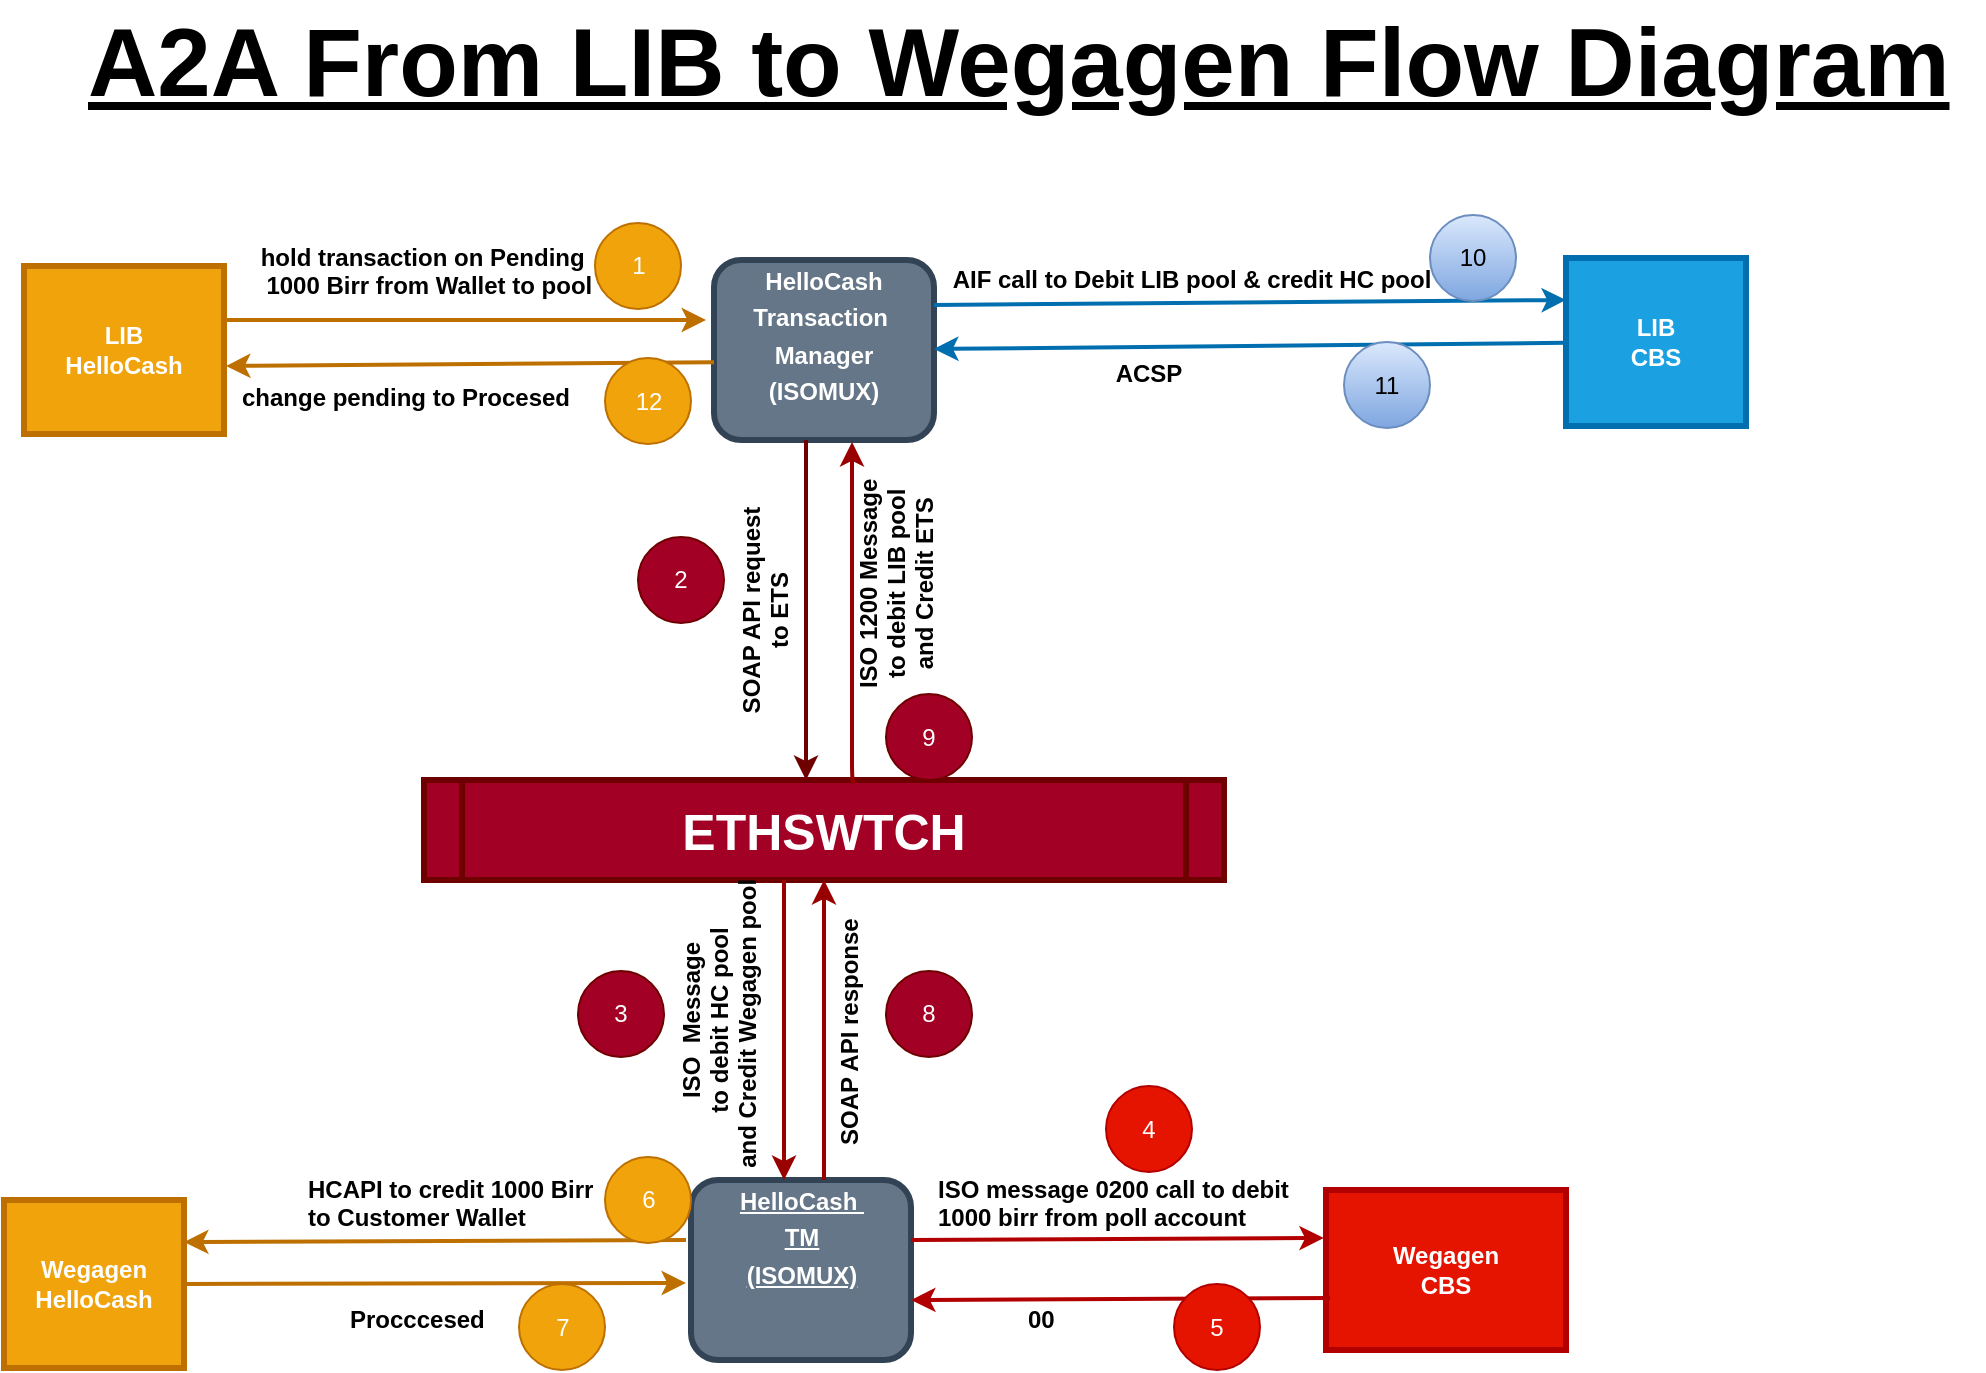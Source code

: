 <mxfile version="12.1.3" type="github" pages="1">
  <diagram name="Page-1" id="c7558073-3199-34d8-9f00-42111426c3f3">
    <mxGraphModel dx="1613" dy="431" grid="1" gridSize="10" guides="1" tooltips="1" connect="1" arrows="1" fold="1" page="1" pageScale="1" pageWidth="826" pageHeight="1169" background="#ffffff" math="0" shadow="0">
      <root>
        <mxCell id="0"/>
        <mxCell id="1" parent="0"/>
        <mxCell id="2" value="&lt;p style=&quot;margin: 4px 0px 0px ; text-align: center&quot;&gt;HelloCash&lt;/p&gt;&lt;p style=&quot;margin: 4px 0px 0px ; text-align: center&quot;&gt;Transaction&amp;nbsp;&lt;/p&gt;&lt;p style=&quot;margin: 4px 0px 0px ; text-align: center&quot;&gt;Manager&lt;/p&gt;&lt;p style=&quot;margin: 4px 0px 0px ; text-align: center&quot;&gt;(ISOMUX)&lt;/p&gt;" style="verticalAlign=middle;align=center;overflow=fill;fontSize=12;fontFamily=Helvetica;html=1;rounded=1;fontStyle=1;strokeWidth=3;fillColor=#647687;strokeColor=#314354;fontColor=#ffffff;" parent="1" vertex="1">
          <mxGeometry x="355" y="130" width="110" height="90" as="geometry"/>
        </mxCell>
        <mxCell id="3" value="LIB&#xa;HelloCash" style="whiteSpace=wrap;align=center;verticalAlign=middle;fontStyle=1;strokeWidth=3;fillColor=#f0a30a;strokeColor=#BD7000;fontColor=#ffffff;" parent="1" vertex="1">
          <mxGeometry x="10" y="133" width="100" height="84" as="geometry"/>
        </mxCell>
        <mxCell id="4" value="LIB&#xa;CBS" style="whiteSpace=wrap;align=center;verticalAlign=middle;fontStyle=1;strokeWidth=3;fillColor=#1ba1e2;strokeColor=#006EAF;fontColor=#ffffff;" parent="1" vertex="1">
          <mxGeometry x="781" y="129" width="90" height="84" as="geometry"/>
        </mxCell>
        <mxCell id="5" value="&#xa;ETHSWTCH&#xa;" style="shape=process;whiteSpace=wrap;align=center;verticalAlign=middle;size=0.048;fontStyle=1;strokeWidth=3;fillColor=#a20025;strokeColor=#6F0000;fontColor=#ffffff;fontSize=25;" parent="1" vertex="1">
          <mxGeometry x="210.0" y="390" width="400" height="50" as="geometry"/>
        </mxCell>
        <mxCell id="36" value="" style="edgeStyle=none;noEdgeStyle=1;strokeColor=#BD7000;strokeWidth=2;fillColor=#f0a30a;entryX=-0.036;entryY=0.333;entryDx=0;entryDy=0;entryPerimeter=0;" parent="1" edge="1" target="2">
          <mxGeometry width="100" height="100" relative="1" as="geometry">
            <mxPoint x="110" y="160" as="sourcePoint"/>
            <mxPoint x="350" y="164" as="targetPoint"/>
            <Array as="points"/>
          </mxGeometry>
        </mxCell>
        <mxCell id="37" value="" style="edgeStyle=none;noEdgeStyle=1;strokeColor=#006EAF;strokeWidth=2;fillColor=#1ba1e2;" parent="1" source="4" target="2" edge="1">
          <mxGeometry width="100" height="100" relative="1" as="geometry">
            <mxPoint x="280" y="190" as="sourcePoint"/>
            <mxPoint x="380" y="90" as="targetPoint"/>
          </mxGeometry>
        </mxCell>
        <mxCell id="11" value="&lt;p style=&quot;margin: 0px ; margin-top: 4px ; text-align: center ; text-decoration: underline&quot;&gt;HelloCash&amp;nbsp;&lt;/p&gt;&lt;p style=&quot;margin: 0px ; margin-top: 4px ; text-align: center ; text-decoration: underline&quot;&gt;TM&lt;/p&gt;&lt;p style=&quot;margin: 0px ; margin-top: 4px ; text-align: center ; text-decoration: underline&quot;&gt;(ISOMUX)&lt;/p&gt;" style="verticalAlign=middle;align=center;overflow=fill;fontSize=12;fontFamily=Helvetica;html=1;rounded=1;fontStyle=1;strokeWidth=3;fillColor=#647687;strokeColor=#314354;fontColor=#ffffff;" parent="1" vertex="1">
          <mxGeometry x="343.5" y="590" width="110" height="90" as="geometry"/>
        </mxCell>
        <mxCell id="56" value="" style="edgeStyle=elbowEdgeStyle;elbow=horizontal;strokeColor=#6F0000;strokeWidth=2;fillColor=#a20025;" parent="1" source="2" target="5" edge="1">
          <mxGeometry width="100" height="100" relative="1" as="geometry">
            <mxPoint x="50" y="500" as="sourcePoint"/>
            <mxPoint x="150" y="400" as="targetPoint"/>
            <Array as="points">
              <mxPoint x="401" y="300"/>
              <mxPoint x="280" y="360"/>
            </Array>
          </mxGeometry>
        </mxCell>
        <mxCell id="88" value="" style="edgeStyle=elbowEdgeStyle;elbow=horizontal;strokeColor=#990000;strokeWidth=2" parent="1" source="5" target="11" edge="1">
          <mxGeometry width="100" height="100" relative="1" as="geometry">
            <mxPoint x="50" y="500" as="sourcePoint"/>
            <mxPoint x="150" y="400" as="targetPoint"/>
            <Array as="points">
              <mxPoint x="390" y="470"/>
            </Array>
          </mxGeometry>
        </mxCell>
        <mxCell id="89" value="" style="edgeStyle=elbowEdgeStyle;elbow=horizontal;strokeColor=#990000;strokeWidth=2" parent="1" source="11" target="5" edge="1">
          <mxGeometry width="100" height="100" relative="1" as="geometry">
            <mxPoint x="60.0" y="510" as="sourcePoint"/>
            <mxPoint x="160.0" y="410" as="targetPoint"/>
            <Array as="points">
              <mxPoint x="410" y="470"/>
            </Array>
          </mxGeometry>
        </mxCell>
        <mxCell id="95" value="SOAP API response  " style="text;spacingTop=-5;align=center;rotation=-90;fontStyle=1" parent="1" vertex="1">
          <mxGeometry x="380" y="488" width="117" height="49" as="geometry"/>
        </mxCell>
        <mxCell id="96" value="ISO  Message &#xa;to debit HC pool &#xa;and Credit Wegagen pool " style="text;spacingTop=-5;align=center;rotation=-90;fontStyle=1" parent="1" vertex="1">
          <mxGeometry x="330" y="500" width="30" height="20" as="geometry"/>
        </mxCell>
        <mxCell id="NKkgWCKWEFarxGGxpJ5g-107" value="" style="edgeStyle=none;noEdgeStyle=1;strokeColor=#006EAF;strokeWidth=2;fillColor=#1ba1e2;exitX=1;exitY=0.25;exitDx=0;exitDy=0;entryX=0;entryY=0.25;entryDx=0;entryDy=0;" parent="1" edge="1" target="4" source="2">
          <mxGeometry width="100" height="100" relative="1" as="geometry">
            <mxPoint x="481.5" y="154" as="sourcePoint"/>
            <mxPoint x="706.5" y="154" as="targetPoint"/>
            <Array as="points"/>
          </mxGeometry>
        </mxCell>
        <mxCell id="NKkgWCKWEFarxGGxpJ5g-110" value="" style="edgeStyle=elbowEdgeStyle;elbow=horizontal;strokeColor=#990000;strokeWidth=2;entryX=0.627;entryY=1.011;entryDx=0;entryDy=0;entryPerimeter=0;" parent="1" target="2" edge="1">
          <mxGeometry width="100" height="100" relative="1" as="geometry">
            <mxPoint x="425.5" y="391" as="sourcePoint"/>
            <mxPoint x="425.5" y="322" as="targetPoint"/>
            <Array as="points">
              <mxPoint x="424" y="290"/>
            </Array>
          </mxGeometry>
        </mxCell>
        <mxCell id="NKkgWCKWEFarxGGxpJ5g-113" value="Wegagen&#xa;CBS" style="whiteSpace=wrap;align=center;verticalAlign=middle;fontStyle=1;strokeWidth=3;fillColor=#e51400;strokeColor=#B20000;fontColor=#ffffff;" parent="1" vertex="1">
          <mxGeometry x="661" y="595" width="120" height="80" as="geometry"/>
        </mxCell>
        <mxCell id="NKkgWCKWEFarxGGxpJ5g-114" value="Wegagen&#xa;HelloCash" style="whiteSpace=wrap;align=center;verticalAlign=middle;fontStyle=1;strokeWidth=3;fillColor=#f0a30a;strokeColor=#BD7000;fontColor=#ffffff;" parent="1" vertex="1">
          <mxGeometry y="600" width="90" height="84" as="geometry"/>
        </mxCell>
        <mxCell id="NKkgWCKWEFarxGGxpJ5g-118" value="" style="edgeStyle=none;noEdgeStyle=1;strokeColor=#B20000;strokeWidth=2;exitX=0.017;exitY=0.675;exitDx=0;exitDy=0;exitPerimeter=0;fillColor=#e51400;" parent="1" source="NKkgWCKWEFarxGGxpJ5g-113" edge="1">
          <mxGeometry width="100" height="100" relative="1" as="geometry">
            <mxPoint x="616.5" y="650" as="sourcePoint"/>
            <mxPoint x="453.5" y="650" as="targetPoint"/>
            <Array as="points"/>
          </mxGeometry>
        </mxCell>
        <mxCell id="NKkgWCKWEFarxGGxpJ5g-119" value="" style="edgeStyle=none;noEdgeStyle=1;strokeColor=#BD7000;strokeWidth=2;fillColor=#f0a30a;entryX=1;entryY=0.25;entryDx=0;entryDy=0;" parent="1" edge="1" target="NKkgWCKWEFarxGGxpJ5g-114">
          <mxGeometry width="100" height="100" relative="1" as="geometry">
            <mxPoint x="341" y="620" as="sourcePoint"/>
            <mxPoint x="121" y="620" as="targetPoint"/>
            <Array as="points"/>
          </mxGeometry>
        </mxCell>
        <mxCell id="NKkgWCKWEFarxGGxpJ5g-122" value="" style="edgeStyle=none;noEdgeStyle=1;strokeColor=#B20000;strokeWidth=2;entryX=1.026;entryY=1.133;entryDx=0;entryDy=0;entryPerimeter=0;fillColor=#e51400;" parent="1" target="NKkgWCKWEFarxGGxpJ5g-135" edge="1">
          <mxGeometry width="100" height="100" relative="1" as="geometry">
            <mxPoint x="453.5" y="620" as="sourcePoint"/>
            <mxPoint x="623.53" y="620.028" as="targetPoint"/>
          </mxGeometry>
        </mxCell>
        <mxCell id="NKkgWCKWEFarxGGxpJ5g-123" value="" style="edgeStyle=none;noEdgeStyle=1;strokeColor=#BD7000;strokeWidth=2;fillColor=#f0a30a;exitX=1;exitY=0.5;exitDx=0;exitDy=0;" parent="1" edge="1" source="NKkgWCKWEFarxGGxpJ5g-114">
          <mxGeometry width="100" height="100" relative="1" as="geometry">
            <mxPoint x="121" y="641.5" as="sourcePoint"/>
            <mxPoint x="341" y="641.5" as="targetPoint"/>
          </mxGeometry>
        </mxCell>
        <mxCell id="NKkgWCKWEFarxGGxpJ5g-125" value="" style="edgeStyle=none;noEdgeStyle=1;strokeColor=#BD7000;strokeWidth=2;fillColor=#f0a30a;entryX=1.01;entryY=0.595;entryDx=0;entryDy=0;entryPerimeter=0;" parent="1" edge="1" target="3">
          <mxGeometry width="100" height="100" relative="1" as="geometry">
            <mxPoint x="355" y="181.086" as="sourcePoint"/>
            <mxPoint x="120" y="181" as="targetPoint"/>
          </mxGeometry>
        </mxCell>
        <mxCell id="NKkgWCKWEFarxGGxpJ5g-129" value="SOAP API request&#xa; to ETS " style="text;spacingTop=-5;align=center;direction=north;rotation=-90;fontStyle=1" parent="1" vertex="1">
          <mxGeometry x="370" y="290" width="20" height="30" as="geometry"/>
        </mxCell>
        <mxCell id="NKkgWCKWEFarxGGxpJ5g-135" value="&lt;b&gt;ISO message 0200 call to debit&amp;nbsp;&lt;br&gt;1000 birr from poll account&lt;/b&gt;" style="text;html=1;resizable=0;points=[];autosize=1;align=left;verticalAlign=top;spacingTop=-4;" parent="1" vertex="1">
          <mxGeometry x="465" y="585" width="190" height="30" as="geometry"/>
        </mxCell>
        <mxCell id="NKkgWCKWEFarxGGxpJ5g-136" value="&lt;b&gt;00&lt;/b&gt;" style="text;html=1;resizable=0;points=[];autosize=1;align=left;verticalAlign=top;spacingTop=-4;" parent="1" vertex="1">
          <mxGeometry x="510" y="650" width="30" height="20" as="geometry"/>
        </mxCell>
        <mxCell id="NKkgWCKWEFarxGGxpJ5g-137" value="&lt;b&gt;HCAPI to credit 1000 Birr&lt;br&gt;to Customer Wallet&lt;/b&gt;" style="text;html=1;resizable=0;points=[];autosize=1;align=left;verticalAlign=top;spacingTop=-4;" parent="1" vertex="1">
          <mxGeometry x="150" y="585" width="160" height="30" as="geometry"/>
        </mxCell>
        <mxCell id="NKkgWCKWEFarxGGxpJ5g-139" value="&lt;b&gt;Procccesed&amp;nbsp;&lt;/b&gt;" style="text;html=1;resizable=0;points=[];autosize=1;align=left;verticalAlign=top;spacingTop=-4;" parent="1" vertex="1">
          <mxGeometry x="171" y="650" width="90" height="20" as="geometry"/>
        </mxCell>
        <mxCell id="NKkgWCKWEFarxGGxpJ5g-140" value="ISO 1200 Message &#xa;to debit LIB pool &#xa;and Credit ETS " style="text;spacingTop=-5;align=center;direction=north;rotation=-90;fontStyle=1" parent="1" vertex="1">
          <mxGeometry x="427.5" y="275" width="22" height="30" as="geometry"/>
        </mxCell>
        <mxCell id="NKkgWCKWEFarxGGxpJ5g-149" value="AIF call to Debit LIB pool &amp; credit HC pool" style="text;spacingTop=-5;align=center;fontStyle=1" parent="1" vertex="1">
          <mxGeometry x="581.5" y="131" width="25" height="44" as="geometry"/>
        </mxCell>
        <mxCell id="NKkgWCKWEFarxGGxpJ5g-151" value="hold transaction on Pending &#xa; 1000 Birr from Wallet to pool" style="text;spacingTop=-5;align=center;fontStyle=1" parent="1" vertex="1">
          <mxGeometry x="198.5" y="120" width="25" height="2" as="geometry"/>
        </mxCell>
        <mxCell id="NKkgWCKWEFarxGGxpJ5g-158" value="change pending to Procesed" style="text;spacingTop=-5;align=center;fontStyle=1" parent="1" vertex="1">
          <mxGeometry x="188.5" y="190" width="25" height="2" as="geometry"/>
        </mxCell>
        <mxCell id="NKkgWCKWEFarxGGxpJ5g-163" value="ACSP" style="text;spacingTop=-5;align=center;fontStyle=1" parent="1" vertex="1">
          <mxGeometry x="560" y="178" width="25" height="44" as="geometry"/>
        </mxCell>
        <mxCell id="NKkgWCKWEFarxGGxpJ5g-167" value="1" style="ellipse;whiteSpace=wrap;html=1;aspect=fixed;fillColor=#f0a30a;strokeColor=#BD7000;fontColor=#ffffff;" parent="1" vertex="1">
          <mxGeometry x="295.5" y="111.5" width="43" height="43" as="geometry"/>
        </mxCell>
        <mxCell id="NKkgWCKWEFarxGGxpJ5g-169" value="2" style="ellipse;whiteSpace=wrap;html=1;aspect=fixed;fillColor=#a20025;strokeColor=#6F0000;fontColor=#ffffff;" parent="1" vertex="1">
          <mxGeometry x="317" y="268.5" width="43" height="43" as="geometry"/>
        </mxCell>
        <mxCell id="NKkgWCKWEFarxGGxpJ5g-170" value="3" style="ellipse;whiteSpace=wrap;html=1;aspect=fixed;fillColor=#a20025;strokeColor=#6F0000;fontColor=#ffffff;" parent="1" vertex="1">
          <mxGeometry x="287" y="485.5" width="43" height="43" as="geometry"/>
        </mxCell>
        <mxCell id="NKkgWCKWEFarxGGxpJ5g-171" value="4" style="ellipse;whiteSpace=wrap;html=1;aspect=fixed;fillColor=#e51400;strokeColor=#B20000;fontColor=#ffffff;" parent="1" vertex="1">
          <mxGeometry x="551" y="543" width="43" height="43" as="geometry"/>
        </mxCell>
        <mxCell id="NKkgWCKWEFarxGGxpJ5g-172" value="5" style="ellipse;whiteSpace=wrap;html=1;aspect=fixed;fillColor=#e51400;strokeColor=#B20000;fontColor=#ffffff;" parent="1" vertex="1">
          <mxGeometry x="585" y="642" width="43" height="43" as="geometry"/>
        </mxCell>
        <mxCell id="NKkgWCKWEFarxGGxpJ5g-173" value="7" style="ellipse;whiteSpace=wrap;html=1;aspect=fixed;fillColor=#f0a30a;strokeColor=#BD7000;fontColor=#ffffff;" parent="1" vertex="1">
          <mxGeometry x="257.5" y="642" width="43" height="43" as="geometry"/>
        </mxCell>
        <mxCell id="NKkgWCKWEFarxGGxpJ5g-174" value="9" style="ellipse;whiteSpace=wrap;html=1;aspect=fixed;fillColor=#a20025;strokeColor=#6F0000;fontColor=#ffffff;" parent="1" vertex="1">
          <mxGeometry x="441" y="347" width="43" height="43" as="geometry"/>
        </mxCell>
        <mxCell id="NKkgWCKWEFarxGGxpJ5g-175" value="11" style="ellipse;whiteSpace=wrap;html=1;aspect=fixed;gradientColor=#7ea6e0;fillColor=#dae8fc;strokeColor=#6c8ebf;" parent="1" vertex="1">
          <mxGeometry x="670" y="171" width="43" height="43" as="geometry"/>
        </mxCell>
        <mxCell id="NKkgWCKWEFarxGGxpJ5g-176" value="10" style="ellipse;whiteSpace=wrap;html=1;aspect=fixed;fillColor=#dae8fc;strokeColor=#6c8ebf;gradientColor=#7ea6e0;" parent="1" vertex="1">
          <mxGeometry x="713" y="107.5" width="43" height="43" as="geometry"/>
        </mxCell>
        <mxCell id="NKkgWCKWEFarxGGxpJ5g-177" value="12" style="ellipse;whiteSpace=wrap;html=1;aspect=fixed;fillColor=#f0a30a;strokeColor=#BD7000;fontColor=#ffffff;" parent="1" vertex="1">
          <mxGeometry x="300.5" y="179" width="43" height="43" as="geometry"/>
        </mxCell>
        <mxCell id="NKkgWCKWEFarxGGxpJ5g-178" value="6" style="ellipse;whiteSpace=wrap;html=1;aspect=fixed;fillColor=#f0a30a;strokeColor=#BD7000;fontColor=#ffffff;" parent="1" vertex="1">
          <mxGeometry x="300.5" y="578.5" width="43" height="43" as="geometry"/>
        </mxCell>
        <mxCell id="NKkgWCKWEFarxGGxpJ5g-179" value="8" style="ellipse;whiteSpace=wrap;html=1;aspect=fixed;fillColor=#a20025;strokeColor=#6F0000;fontColor=#ffffff;" parent="1" vertex="1">
          <mxGeometry x="441" y="485.5" width="43" height="43" as="geometry"/>
        </mxCell>
        <mxCell id="qHffJVlvO2PUyd9b3DOc-97" value="&lt;font style=&quot;font-size: 48px&quot;&gt;&lt;u&gt;&lt;b&gt;A2A From LIB to Wegagen Flow Diagram&lt;/b&gt;&lt;/u&gt;&lt;/font&gt;" style="text;html=1;resizable=0;points=[];autosize=1;align=left;verticalAlign=top;spacingTop=-4;" vertex="1" parent="1">
          <mxGeometry x="40" width="950" height="30" as="geometry"/>
        </mxCell>
      </root>
    </mxGraphModel>
  </diagram>
</mxfile>
